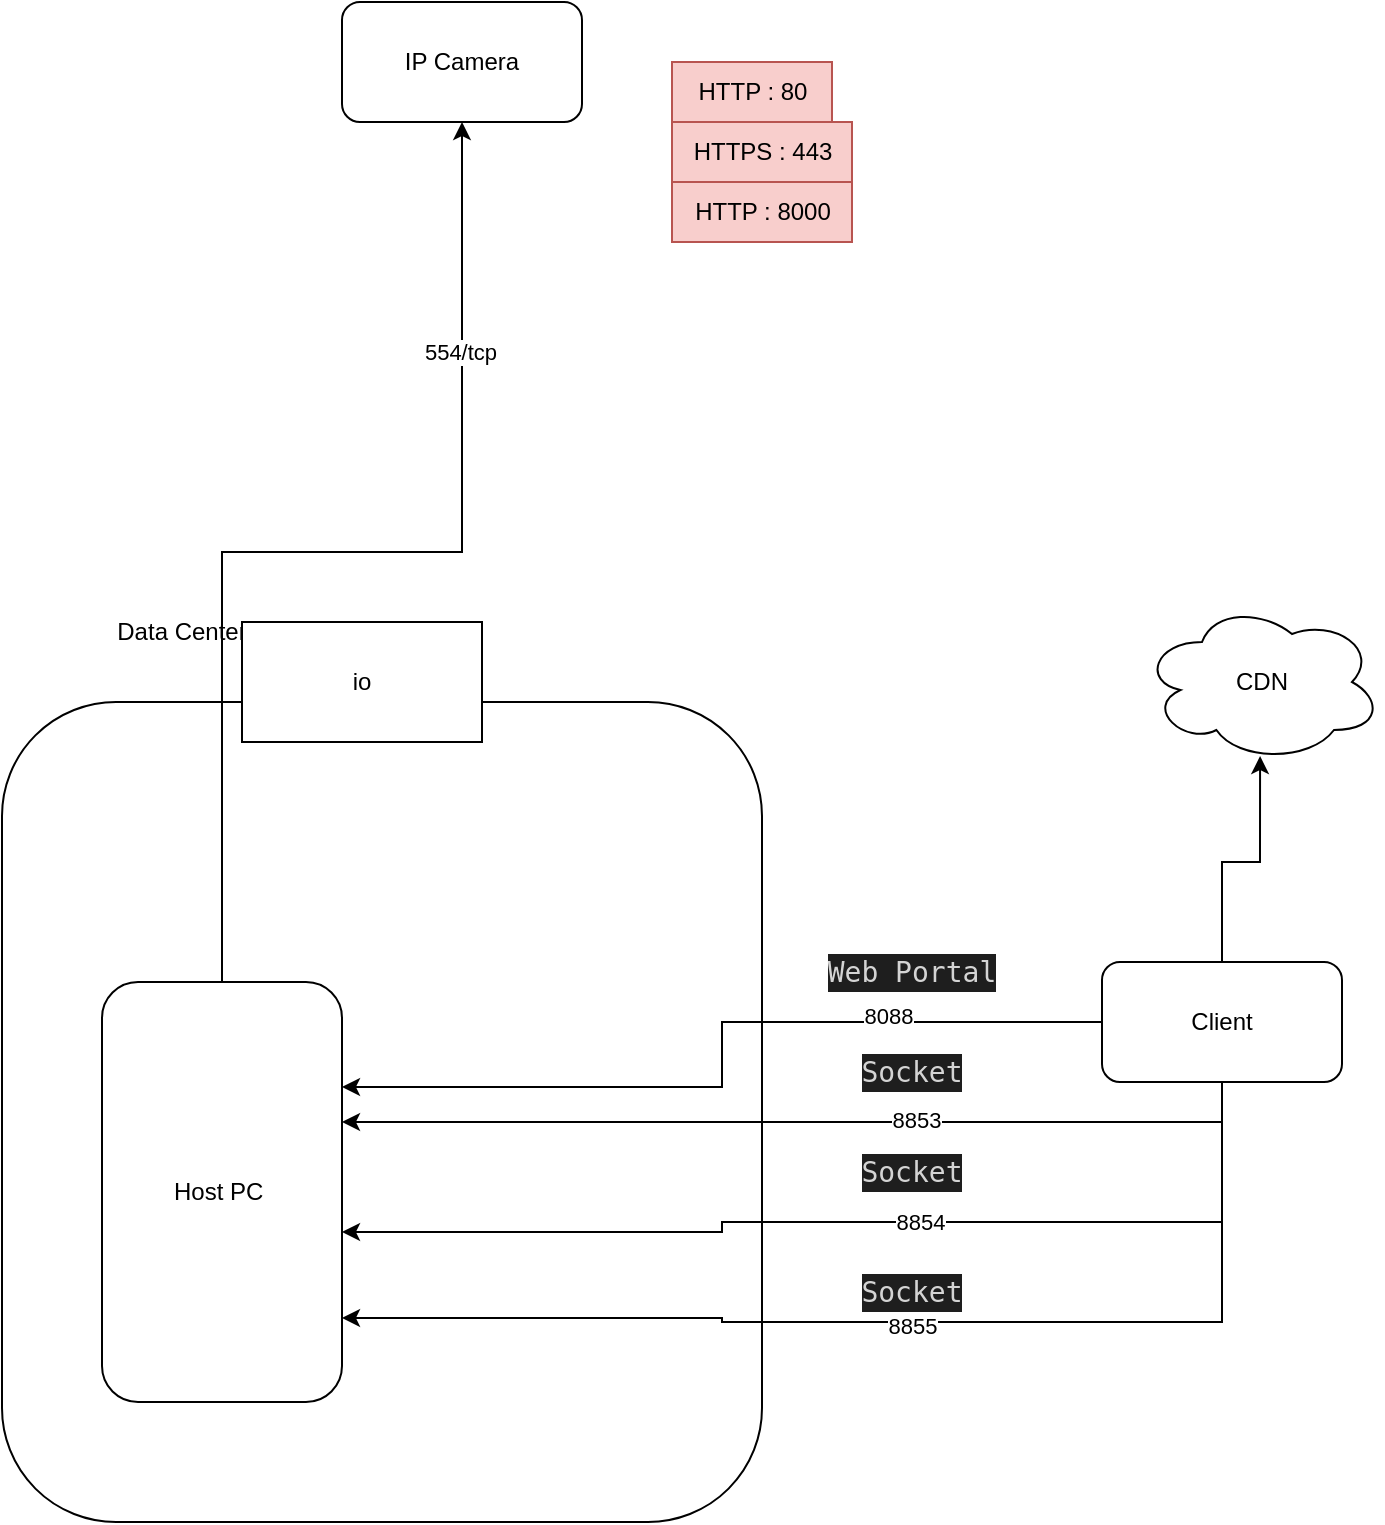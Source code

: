 <mxfile version="21.0.6" type="device"><diagram name="Page-1" id="ks7oRXQaaQWl_g1HraUf"><mxGraphModel dx="1360" dy="1875" grid="1" gridSize="10" guides="1" tooltips="1" connect="1" arrows="1" fold="1" page="1" pageScale="1" pageWidth="850" pageHeight="1100" math="0" shadow="0"><root><mxCell id="0"/><mxCell id="1" parent="0"/><mxCell id="aNRXI-NX3yK2jY7nUORM-3" value="" style="rounded=1;whiteSpace=wrap;html=1;" vertex="1" parent="1"><mxGeometry x="60" y="140" width="380" height="410" as="geometry"/></mxCell><mxCell id="aNRXI-NX3yK2jY7nUORM-1" value="IP Camera" style="rounded=1;whiteSpace=wrap;html=1;" vertex="1" parent="1"><mxGeometry x="230" y="-210" width="120" height="60" as="geometry"/></mxCell><mxCell id="aNRXI-NX3yK2jY7nUORM-7" style="edgeStyle=orthogonalEdgeStyle;rounded=0;orthogonalLoop=1;jettySize=auto;html=1;" edge="1" parent="1" source="aNRXI-NX3yK2jY7nUORM-2" target="aNRXI-NX3yK2jY7nUORM-1"><mxGeometry relative="1" as="geometry"/></mxCell><mxCell id="aNRXI-NX3yK2jY7nUORM-39" value="554/tcp" style="edgeLabel;html=1;align=center;verticalAlign=middle;resizable=0;points=[];" vertex="1" connectable="0" parent="aNRXI-NX3yK2jY7nUORM-7"><mxGeometry x="0.582" y="1" relative="1" as="geometry"><mxPoint as="offset"/></mxGeometry></mxCell><mxCell id="aNRXI-NX3yK2jY7nUORM-2" value="Host PC&amp;nbsp;" style="rounded=1;whiteSpace=wrap;html=1;" vertex="1" parent="1"><mxGeometry x="110" y="280" width="120" height="210" as="geometry"/></mxCell><mxCell id="aNRXI-NX3yK2jY7nUORM-4" value="Data Center&lt;br&gt;" style="text;html=1;strokeColor=none;fillColor=none;align=center;verticalAlign=middle;whiteSpace=wrap;rounded=0;" vertex="1" parent="1"><mxGeometry x="100" y="90" width="100" height="30" as="geometry"/></mxCell><mxCell id="aNRXI-NX3yK2jY7nUORM-12" value="&lt;div style=&quot;color: rgb(212, 212, 212); background-color: rgb(30, 30, 30); font-family: &amp;quot;Droid Sans Mono&amp;quot;, &amp;quot;monospace&amp;quot;, monospace; font-size: 14px; line-height: 19px;&quot;&gt;&lt;br&gt;&lt;/div&gt;" style="text;html=1;strokeColor=none;fillColor=none;align=center;verticalAlign=middle;whiteSpace=wrap;rounded=0;" vertex="1" parent="1"><mxGeometry x="360" y="320" width="130" height="30" as="geometry"/></mxCell><mxCell id="aNRXI-NX3yK2jY7nUORM-14" value="HTTP :&amp;nbsp;80" style="text;html=1;align=center;verticalAlign=middle;resizable=0;points=[];autosize=1;strokeColor=#b85450;fillColor=#f8cecc;" vertex="1" parent="1"><mxGeometry x="395" y="-180" width="80" height="30" as="geometry"/></mxCell><mxCell id="aNRXI-NX3yK2jY7nUORM-15" value="HTTPS :&amp;nbsp;443" style="text;html=1;align=center;verticalAlign=middle;resizable=0;points=[];autosize=1;strokeColor=#b85450;fillColor=#f8cecc;" vertex="1" parent="1"><mxGeometry x="395" y="-150" width="90" height="30" as="geometry"/></mxCell><mxCell id="aNRXI-NX3yK2jY7nUORM-16" value="HTTP :&amp;nbsp;8000" style="text;html=1;align=center;verticalAlign=middle;resizable=0;points=[];autosize=1;strokeColor=#b85450;fillColor=#f8cecc;" vertex="1" parent="1"><mxGeometry x="395" y="-120" width="90" height="30" as="geometry"/></mxCell><mxCell id="aNRXI-NX3yK2jY7nUORM-18" style="edgeStyle=orthogonalEdgeStyle;rounded=0;orthogonalLoop=1;jettySize=auto;html=1;entryX=1;entryY=0.25;entryDx=0;entryDy=0;" edge="1" parent="1" source="aNRXI-NX3yK2jY7nUORM-17" target="aNRXI-NX3yK2jY7nUORM-2"><mxGeometry relative="1" as="geometry"><Array as="points"/></mxGeometry></mxCell><mxCell id="aNRXI-NX3yK2jY7nUORM-19" value="8088" style="edgeLabel;html=1;align=center;verticalAlign=middle;resizable=0;points=[];" vertex="1" connectable="0" parent="aNRXI-NX3yK2jY7nUORM-18"><mxGeometry x="-0.482" y="-3" relative="1" as="geometry"><mxPoint as="offset"/></mxGeometry></mxCell><mxCell id="aNRXI-NX3yK2jY7nUORM-21" style="edgeStyle=orthogonalEdgeStyle;rounded=0;orthogonalLoop=1;jettySize=auto;html=1;entryX=0.492;entryY=0.963;entryDx=0;entryDy=0;entryPerimeter=0;" edge="1" parent="1" source="aNRXI-NX3yK2jY7nUORM-17" target="aNRXI-NX3yK2jY7nUORM-20"><mxGeometry relative="1" as="geometry"/></mxCell><mxCell id="aNRXI-NX3yK2jY7nUORM-24" style="edgeStyle=orthogonalEdgeStyle;rounded=0;orthogonalLoop=1;jettySize=auto;html=1;" edge="1" parent="1" source="aNRXI-NX3yK2jY7nUORM-17" target="aNRXI-NX3yK2jY7nUORM-2"><mxGeometry relative="1" as="geometry"><Array as="points"><mxPoint x="670" y="350"/></Array></mxGeometry></mxCell><mxCell id="aNRXI-NX3yK2jY7nUORM-26" value="8853" style="edgeLabel;html=1;align=center;verticalAlign=middle;resizable=0;points=[];" vertex="1" connectable="0" parent="aNRXI-NX3yK2jY7nUORM-24"><mxGeometry x="-0.248" y="-1" relative="1" as="geometry"><mxPoint as="offset"/></mxGeometry></mxCell><mxCell id="aNRXI-NX3yK2jY7nUORM-32" style="edgeStyle=orthogonalEdgeStyle;rounded=0;orthogonalLoop=1;jettySize=auto;html=1;" edge="1" parent="1" source="aNRXI-NX3yK2jY7nUORM-17" target="aNRXI-NX3yK2jY7nUORM-2"><mxGeometry relative="1" as="geometry"><mxPoint x="660" y="470" as="targetPoint"/><Array as="points"><mxPoint x="670" y="400"/><mxPoint x="420" y="400"/><mxPoint x="420" y="405"/></Array></mxGeometry></mxCell><mxCell id="aNRXI-NX3yK2jY7nUORM-36" value="8854" style="edgeLabel;html=1;align=center;verticalAlign=middle;resizable=0;points=[];" vertex="1" connectable="0" parent="aNRXI-NX3yK2jY7nUORM-32"><mxGeometry x="-0.142" relative="1" as="geometry"><mxPoint as="offset"/></mxGeometry></mxCell><mxCell id="aNRXI-NX3yK2jY7nUORM-34" style="edgeStyle=orthogonalEdgeStyle;rounded=0;orthogonalLoop=1;jettySize=auto;html=1;" edge="1" parent="1" source="aNRXI-NX3yK2jY7nUORM-17" target="aNRXI-NX3yK2jY7nUORM-2"><mxGeometry relative="1" as="geometry"><Array as="points"><mxPoint x="670" y="450"/><mxPoint x="420" y="450"/><mxPoint x="420" y="448"/></Array></mxGeometry></mxCell><mxCell id="aNRXI-NX3yK2jY7nUORM-37" value="8855" style="edgeLabel;html=1;align=center;verticalAlign=middle;resizable=0;points=[];" vertex="1" connectable="0" parent="aNRXI-NX3yK2jY7nUORM-34"><mxGeometry x="-0.02" y="2" relative="1" as="geometry"><mxPoint as="offset"/></mxGeometry></mxCell><mxCell id="aNRXI-NX3yK2jY7nUORM-17" value="Client" style="rounded=1;whiteSpace=wrap;html=1;" vertex="1" parent="1"><mxGeometry x="610" y="270" width="120" height="60" as="geometry"/></mxCell><mxCell id="aNRXI-NX3yK2jY7nUORM-20" value="CDN" style="ellipse;shape=cloud;whiteSpace=wrap;html=1;" vertex="1" parent="1"><mxGeometry x="630" y="90" width="120" height="80" as="geometry"/></mxCell><mxCell id="aNRXI-NX3yK2jY7nUORM-22" value="&lt;div style=&quot;color: rgb(212, 212, 212); background-color: rgb(30, 30, 30); font-family: &amp;quot;Droid Sans Mono&amp;quot;, &amp;quot;monospace&amp;quot;, monospace; font-size: 14px; line-height: 19px;&quot;&gt;Web Portal&lt;/div&gt;" style="text;html=1;strokeColor=none;fillColor=none;align=center;verticalAlign=middle;whiteSpace=wrap;rounded=0;" vertex="1" parent="1"><mxGeometry x="450" y="260" width="130" height="30" as="geometry"/></mxCell><mxCell id="aNRXI-NX3yK2jY7nUORM-23" value="&lt;div style=&quot;color: rgb(212, 212, 212); background-color: rgb(30, 30, 30); font-family: &amp;quot;Droid Sans Mono&amp;quot;, &amp;quot;monospace&amp;quot;, monospace; font-size: 14px; line-height: 19px;&quot;&gt;Socket&lt;/div&gt;" style="text;html=1;strokeColor=none;fillColor=none;align=center;verticalAlign=middle;whiteSpace=wrap;rounded=0;" vertex="1" parent="1"><mxGeometry x="450" y="360" width="130" height="30" as="geometry"/></mxCell><mxCell id="aNRXI-NX3yK2jY7nUORM-35" value="&lt;div style=&quot;color: rgb(212, 212, 212); background-color: rgb(30, 30, 30); font-family: &amp;quot;Droid Sans Mono&amp;quot;, &amp;quot;monospace&amp;quot;, monospace; font-size: 14px; line-height: 19px;&quot;&gt;Socket&lt;/div&gt;" style="text;html=1;strokeColor=none;fillColor=none;align=center;verticalAlign=middle;whiteSpace=wrap;rounded=0;" vertex="1" parent="1"><mxGeometry x="450" y="420" width="130" height="30" as="geometry"/></mxCell><mxCell id="aNRXI-NX3yK2jY7nUORM-38" value="&lt;div style=&quot;color: rgb(212, 212, 212); background-color: rgb(30, 30, 30); font-family: &amp;quot;Droid Sans Mono&amp;quot;, &amp;quot;monospace&amp;quot;, monospace; font-size: 14px; line-height: 19px;&quot;&gt;Socket&lt;/div&gt;" style="text;html=1;strokeColor=none;fillColor=none;align=center;verticalAlign=middle;whiteSpace=wrap;rounded=0;" vertex="1" parent="1"><mxGeometry x="450" y="310" width="130" height="30" as="geometry"/></mxCell><mxCell id="aNRXI-NX3yK2jY7nUORM-40" value="io" style="whiteSpace=wrap;html=1;" vertex="1" parent="1"><mxGeometry x="180" y="100" width="120" height="60" as="geometry"/></mxCell></root></mxGraphModel></diagram></mxfile>